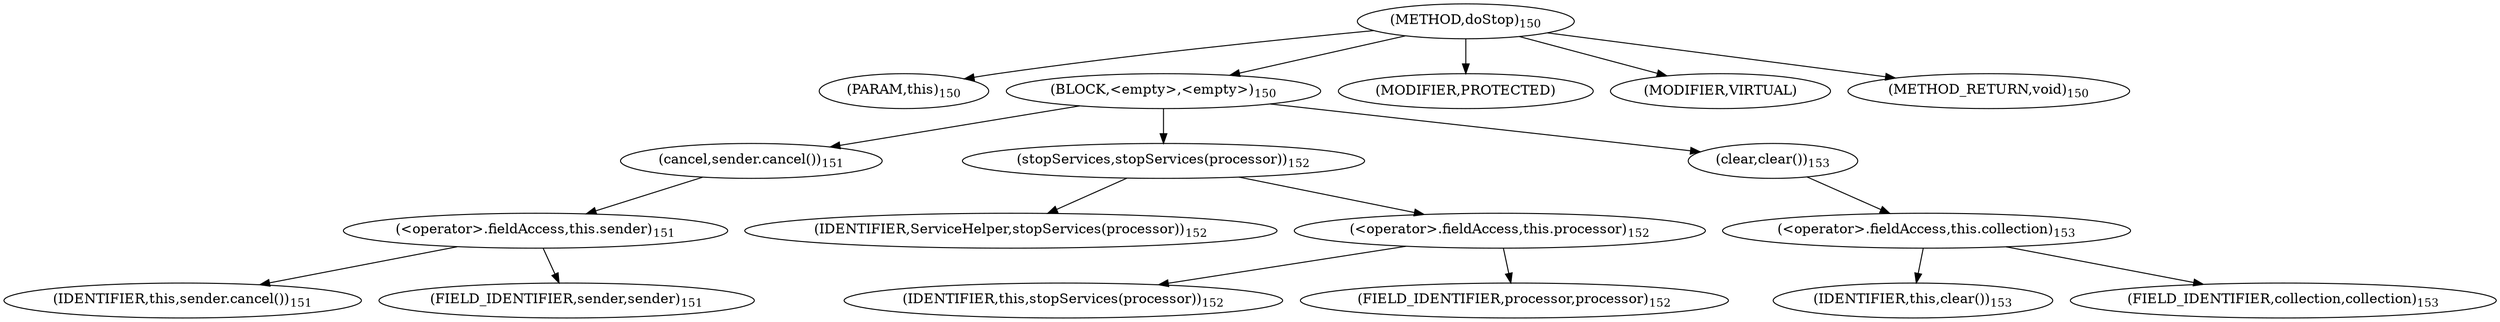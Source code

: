 digraph "doStop" {  
"351" [label = <(METHOD,doStop)<SUB>150</SUB>> ]
"352" [label = <(PARAM,this)<SUB>150</SUB>> ]
"353" [label = <(BLOCK,&lt;empty&gt;,&lt;empty&gt;)<SUB>150</SUB>> ]
"354" [label = <(cancel,sender.cancel())<SUB>151</SUB>> ]
"355" [label = <(&lt;operator&gt;.fieldAccess,this.sender)<SUB>151</SUB>> ]
"356" [label = <(IDENTIFIER,this,sender.cancel())<SUB>151</SUB>> ]
"357" [label = <(FIELD_IDENTIFIER,sender,sender)<SUB>151</SUB>> ]
"358" [label = <(stopServices,stopServices(processor))<SUB>152</SUB>> ]
"359" [label = <(IDENTIFIER,ServiceHelper,stopServices(processor))<SUB>152</SUB>> ]
"360" [label = <(&lt;operator&gt;.fieldAccess,this.processor)<SUB>152</SUB>> ]
"361" [label = <(IDENTIFIER,this,stopServices(processor))<SUB>152</SUB>> ]
"362" [label = <(FIELD_IDENTIFIER,processor,processor)<SUB>152</SUB>> ]
"363" [label = <(clear,clear())<SUB>153</SUB>> ]
"364" [label = <(&lt;operator&gt;.fieldAccess,this.collection)<SUB>153</SUB>> ]
"365" [label = <(IDENTIFIER,this,clear())<SUB>153</SUB>> ]
"366" [label = <(FIELD_IDENTIFIER,collection,collection)<SUB>153</SUB>> ]
"367" [label = <(MODIFIER,PROTECTED)> ]
"368" [label = <(MODIFIER,VIRTUAL)> ]
"369" [label = <(METHOD_RETURN,void)<SUB>150</SUB>> ]
  "351" -> "352" 
  "351" -> "353" 
  "351" -> "367" 
  "351" -> "368" 
  "351" -> "369" 
  "353" -> "354" 
  "353" -> "358" 
  "353" -> "363" 
  "354" -> "355" 
  "355" -> "356" 
  "355" -> "357" 
  "358" -> "359" 
  "358" -> "360" 
  "360" -> "361" 
  "360" -> "362" 
  "363" -> "364" 
  "364" -> "365" 
  "364" -> "366" 
}
